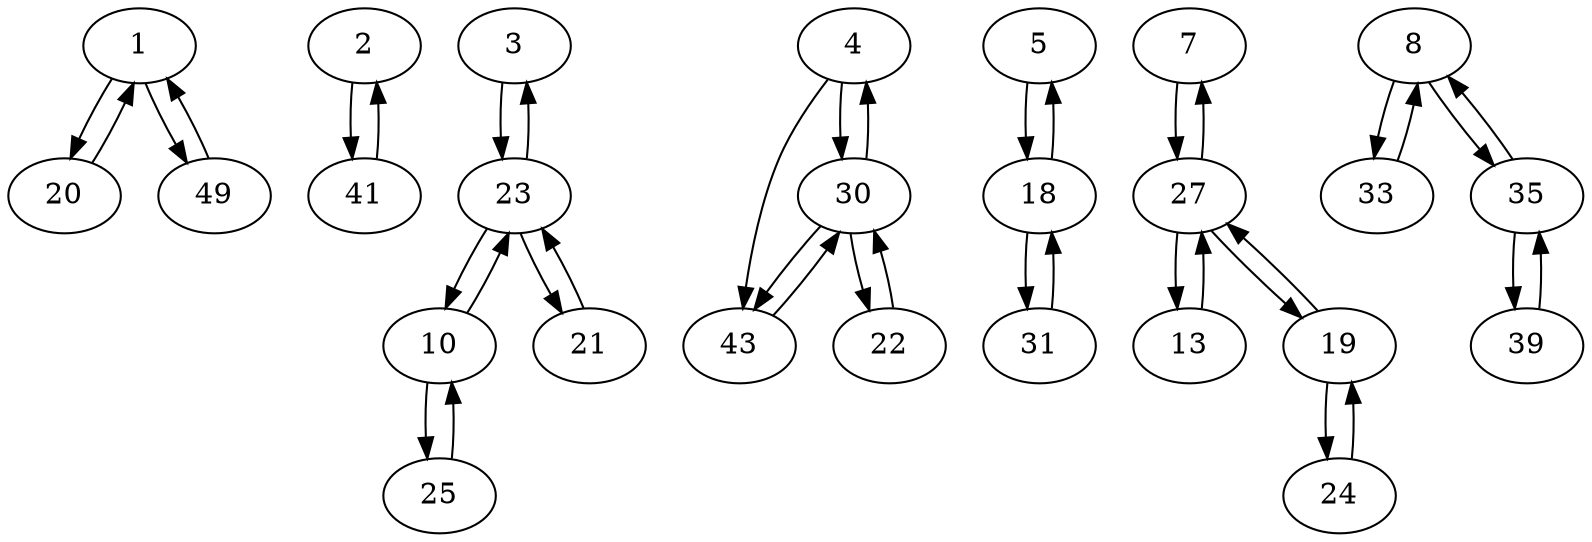 digraph G {
  1 -> 20;
  1 -> 49;
  2 -> 41;
  3 -> 23;
  4 -> 30;
  4 -> 43;
  5 -> 18;
  7 -> 27;
  8 -> 33;
  8 -> 35;
  10 -> 23;
  10 -> 25;
  13 -> 27;
  18 -> 5;
  18 -> 31;
  19 -> 24;
  19 -> 27;
  20 -> 1;
  21 -> 23;
  22 -> 30;
  23 -> 3;
  23 -> 10;
  23 -> 21;
  24 -> 19;
  25 -> 10;
  27 -> 7;
  27 -> 13;
  27 -> 19;
  30 -> 4;
  30 -> 22;
  30 -> 43;
  31 -> 18;
  33 -> 8;
  35 -> 8;
  35 -> 39;
  39 -> 35;
  41 -> 2;
  43 -> 30;
  49 -> 1;
}